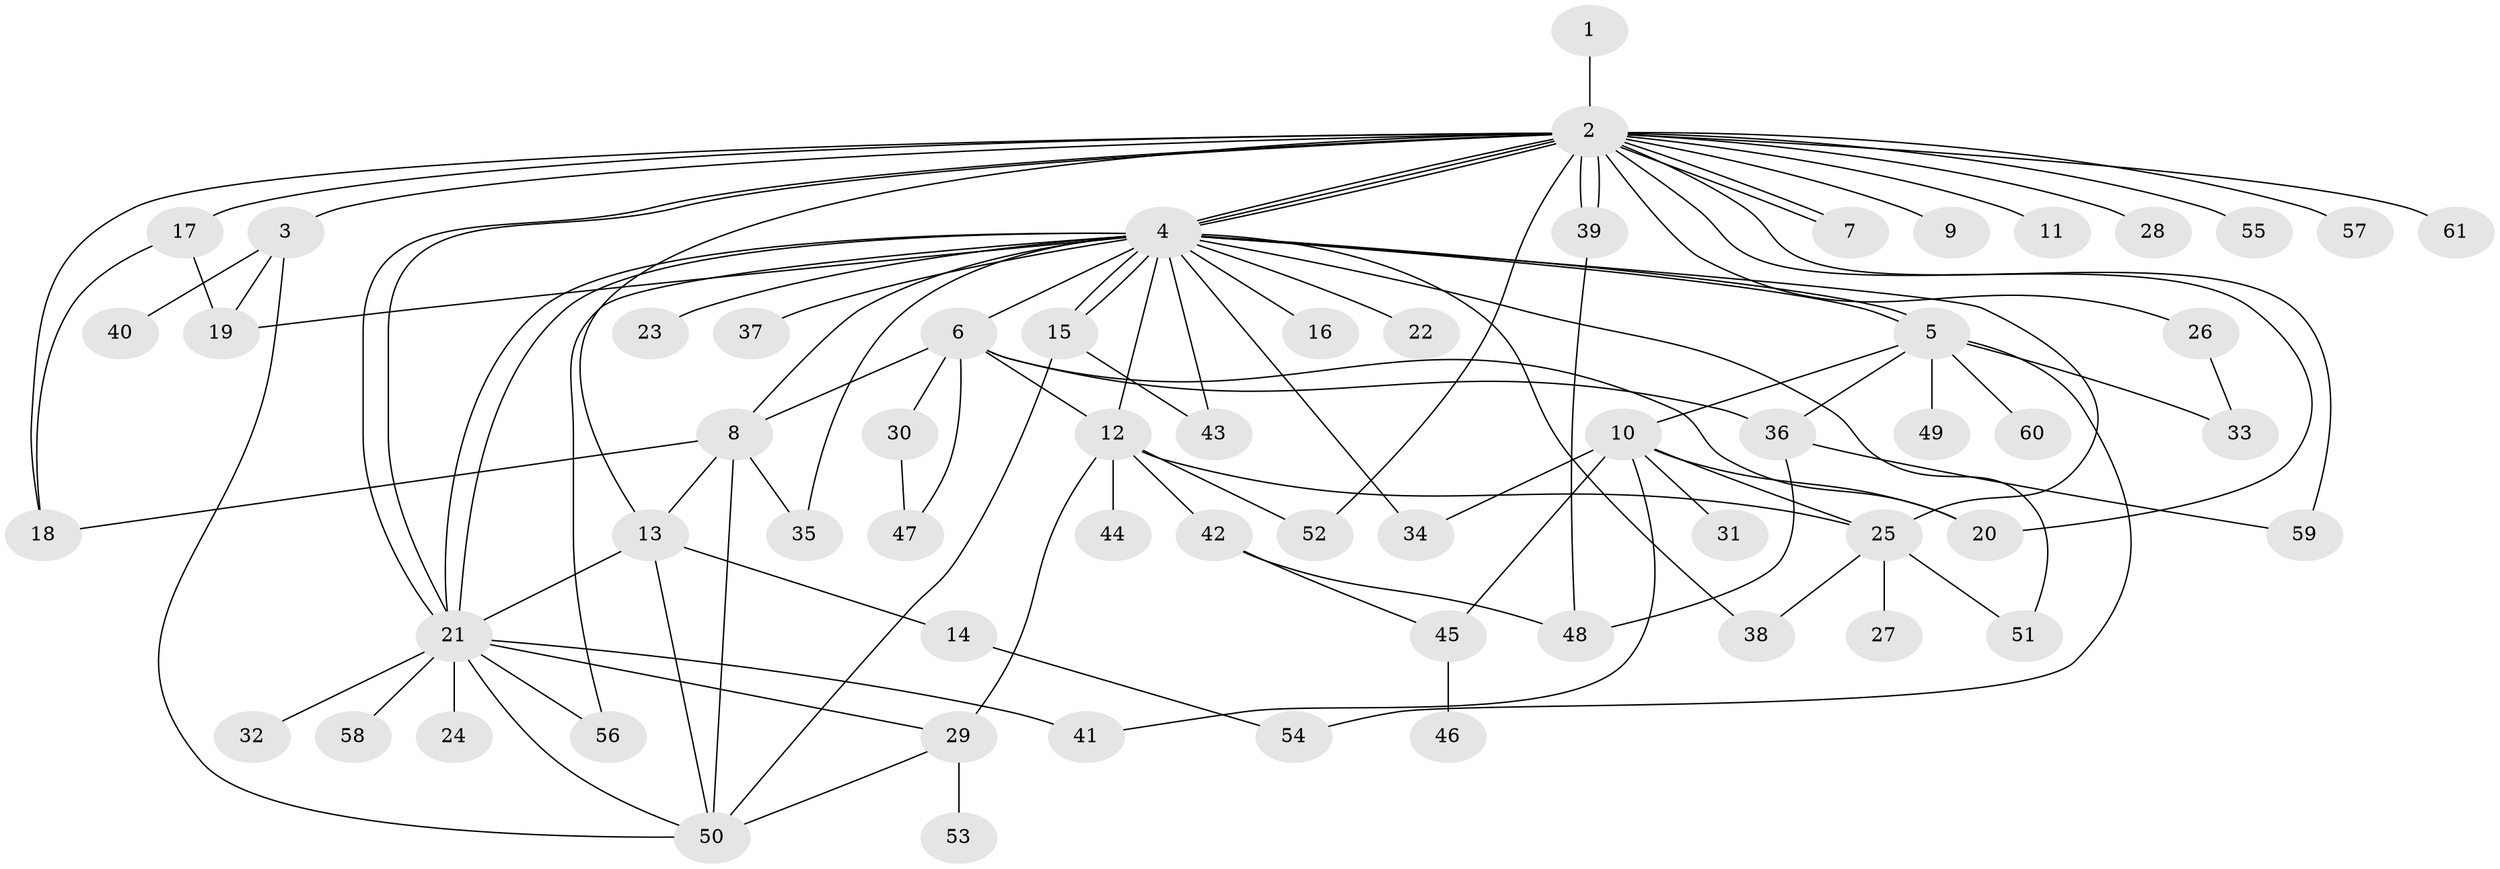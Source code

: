 // coarse degree distribution, {1: 0.42857142857142855, 21: 0.023809523809523808, 19: 0.023809523809523808, 11: 0.023809523809523808, 7: 0.023809523809523808, 2: 0.30952380952380953, 12: 0.047619047619047616, 3: 0.09523809523809523, 4: 0.023809523809523808}
// Generated by graph-tools (version 1.1) at 2025/18/03/04/25 18:18:18]
// undirected, 61 vertices, 103 edges
graph export_dot {
graph [start="1"]
  node [color=gray90,style=filled];
  1;
  2;
  3;
  4;
  5;
  6;
  7;
  8;
  9;
  10;
  11;
  12;
  13;
  14;
  15;
  16;
  17;
  18;
  19;
  20;
  21;
  22;
  23;
  24;
  25;
  26;
  27;
  28;
  29;
  30;
  31;
  32;
  33;
  34;
  35;
  36;
  37;
  38;
  39;
  40;
  41;
  42;
  43;
  44;
  45;
  46;
  47;
  48;
  49;
  50;
  51;
  52;
  53;
  54;
  55;
  56;
  57;
  58;
  59;
  60;
  61;
  1 -- 2;
  2 -- 3;
  2 -- 4;
  2 -- 4;
  2 -- 4;
  2 -- 7;
  2 -- 7;
  2 -- 9;
  2 -- 11;
  2 -- 13;
  2 -- 17;
  2 -- 18;
  2 -- 20;
  2 -- 21;
  2 -- 21;
  2 -- 26;
  2 -- 28;
  2 -- 39;
  2 -- 39;
  2 -- 52;
  2 -- 55;
  2 -- 57;
  2 -- 59;
  2 -- 61;
  3 -- 19;
  3 -- 40;
  3 -- 50;
  4 -- 5;
  4 -- 5;
  4 -- 6;
  4 -- 8;
  4 -- 12;
  4 -- 15;
  4 -- 15;
  4 -- 16;
  4 -- 19;
  4 -- 21;
  4 -- 21;
  4 -- 22;
  4 -- 23;
  4 -- 25;
  4 -- 34;
  4 -- 35;
  4 -- 37;
  4 -- 38;
  4 -- 43;
  4 -- 51;
  4 -- 56;
  5 -- 10;
  5 -- 33;
  5 -- 36;
  5 -- 49;
  5 -- 54;
  5 -- 60;
  6 -- 8;
  6 -- 12;
  6 -- 20;
  6 -- 30;
  6 -- 36;
  6 -- 47;
  8 -- 13;
  8 -- 18;
  8 -- 35;
  8 -- 50;
  10 -- 20;
  10 -- 25;
  10 -- 31;
  10 -- 34;
  10 -- 41;
  10 -- 45;
  12 -- 25;
  12 -- 29;
  12 -- 42;
  12 -- 44;
  12 -- 52;
  13 -- 14;
  13 -- 21;
  13 -- 50;
  14 -- 54;
  15 -- 43;
  15 -- 50;
  17 -- 18;
  17 -- 19;
  21 -- 24;
  21 -- 29;
  21 -- 32;
  21 -- 41;
  21 -- 50;
  21 -- 56;
  21 -- 58;
  25 -- 27;
  25 -- 38;
  25 -- 51;
  26 -- 33;
  29 -- 50;
  29 -- 53;
  30 -- 47;
  36 -- 48;
  36 -- 59;
  39 -- 48;
  42 -- 45;
  42 -- 48;
  45 -- 46;
}
